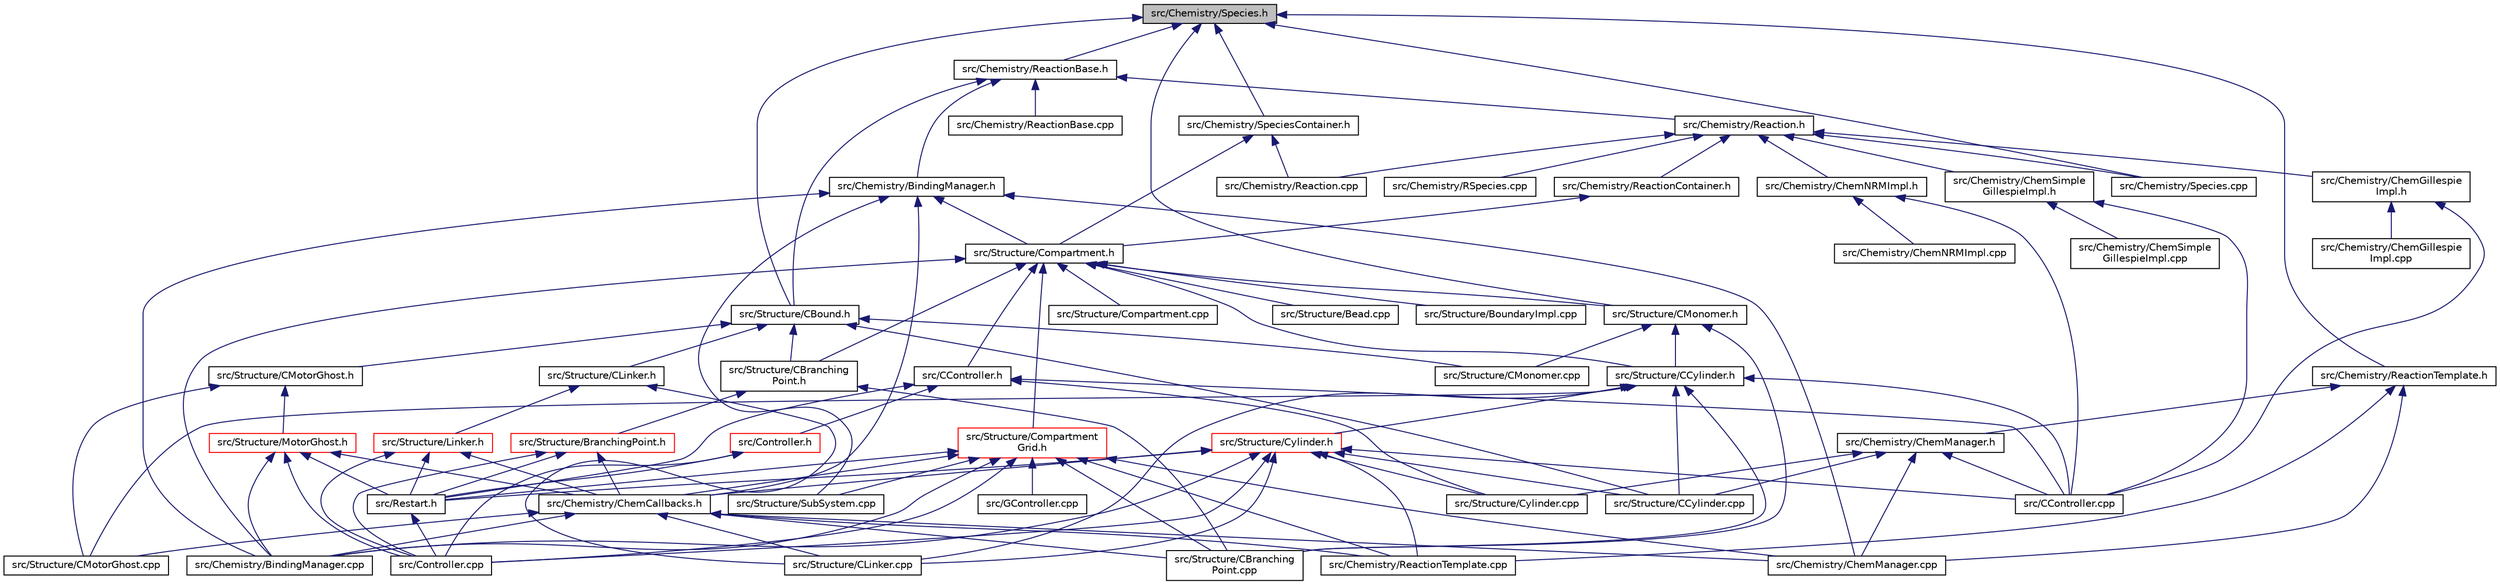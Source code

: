 digraph "src/Chemistry/Species.h"
{
 // INTERACTIVE_SVG=YES
  edge [fontname="Helvetica",fontsize="10",labelfontname="Helvetica",labelfontsize="10"];
  node [fontname="Helvetica",fontsize="10",shape=record];
  Node21 [label="src/Chemistry/Species.h",height=0.2,width=0.4,color="black", fillcolor="grey75", style="filled", fontcolor="black"];
  Node21 -> Node22 [dir="back",color="midnightblue",fontsize="10",style="solid",fontname="Helvetica"];
  Node22 [label="src/Chemistry/ReactionBase.h",height=0.2,width=0.4,color="black", fillcolor="white", style="filled",URL="$ReactionBase_8h.html"];
  Node22 -> Node23 [dir="back",color="midnightblue",fontsize="10",style="solid",fontname="Helvetica"];
  Node23 [label="src/Chemistry/BindingManager.h",height=0.2,width=0.4,color="black", fillcolor="white", style="filled",URL="$BindingManager_8h.html"];
  Node23 -> Node24 [dir="back",color="midnightblue",fontsize="10",style="solid",fontname="Helvetica"];
  Node24 [label="src/Chemistry/BindingManager.cpp",height=0.2,width=0.4,color="black", fillcolor="white", style="filled",URL="$BindingManager_8cpp.html"];
  Node23 -> Node25 [dir="back",color="midnightblue",fontsize="10",style="solid",fontname="Helvetica"];
  Node25 [label="src/Chemistry/ChemCallbacks.h",height=0.2,width=0.4,color="black", fillcolor="white", style="filled",URL="$ChemCallbacks_8h.html"];
  Node25 -> Node24 [dir="back",color="midnightblue",fontsize="10",style="solid",fontname="Helvetica"];
  Node25 -> Node26 [dir="back",color="midnightblue",fontsize="10",style="solid",fontname="Helvetica"];
  Node26 [label="src/Chemistry/ChemManager.cpp",height=0.2,width=0.4,color="black", fillcolor="white", style="filled",URL="$ChemManager_8cpp.html"];
  Node25 -> Node27 [dir="back",color="midnightblue",fontsize="10",style="solid",fontname="Helvetica"];
  Node27 [label="src/Chemistry/ReactionTemplate.cpp",height=0.2,width=0.4,color="black", fillcolor="white", style="filled",URL="$ReactionTemplate_8cpp.html"];
  Node25 -> Node28 [dir="back",color="midnightblue",fontsize="10",style="solid",fontname="Helvetica"];
  Node28 [label="src/Structure/CBranching\lPoint.cpp",height=0.2,width=0.4,color="black", fillcolor="white", style="filled",URL="$CBranchingPoint_8cpp.html"];
  Node25 -> Node29 [dir="back",color="midnightblue",fontsize="10",style="solid",fontname="Helvetica"];
  Node29 [label="src/Structure/CLinker.cpp",height=0.2,width=0.4,color="black", fillcolor="white", style="filled",URL="$CLinker_8cpp.html"];
  Node25 -> Node30 [dir="back",color="midnightblue",fontsize="10",style="solid",fontname="Helvetica"];
  Node30 [label="src/Structure/CMotorGhost.cpp",height=0.2,width=0.4,color="black", fillcolor="white", style="filled",URL="$CMotorGhost_8cpp.html"];
  Node23 -> Node26 [dir="back",color="midnightblue",fontsize="10",style="solid",fontname="Helvetica"];
  Node23 -> Node31 [dir="back",color="midnightblue",fontsize="10",style="solid",fontname="Helvetica"];
  Node31 [label="src/Structure/Compartment.h",height=0.2,width=0.4,color="black", fillcolor="white", style="filled",URL="$Compartment_8h.html"];
  Node31 -> Node32 [dir="back",color="midnightblue",fontsize="10",style="solid",fontname="Helvetica"];
  Node32 [label="src/CController.h",height=0.2,width=0.4,color="black", fillcolor="white", style="filled",URL="$CController_8h.html"];
  Node32 -> Node33 [dir="back",color="midnightblue",fontsize="10",style="solid",fontname="Helvetica"];
  Node33 [label="src/CController.cpp",height=0.2,width=0.4,color="black", fillcolor="white", style="filled",URL="$CController_8cpp.html"];
  Node32 -> Node34 [dir="back",color="midnightblue",fontsize="10",style="solid",fontname="Helvetica"];
  Node34 [label="src/Controller.h",height=0.2,width=0.4,color="red", fillcolor="white", style="filled",URL="$Controller_8h.html"];
  Node34 -> Node35 [dir="back",color="midnightblue",fontsize="10",style="solid",fontname="Helvetica"];
  Node35 [label="src/Controller.cpp",height=0.2,width=0.4,color="black", fillcolor="white", style="filled",URL="$Controller_8cpp.html"];
  Node34 -> Node36 [dir="back",color="midnightblue",fontsize="10",style="solid",fontname="Helvetica"];
  Node36 [label="src/Restart.h",height=0.2,width=0.4,color="black", fillcolor="white", style="filled",URL="$Restart_8h.html"];
  Node36 -> Node35 [dir="back",color="midnightblue",fontsize="10",style="solid",fontname="Helvetica"];
  Node32 -> Node36 [dir="back",color="midnightblue",fontsize="10",style="solid",fontname="Helvetica"];
  Node32 -> Node38 [dir="back",color="midnightblue",fontsize="10",style="solid",fontname="Helvetica"];
  Node38 [label="src/Structure/Cylinder.cpp",height=0.2,width=0.4,color="black", fillcolor="white", style="filled",URL="$Cylinder_8cpp.html"];
  Node31 -> Node24 [dir="back",color="midnightblue",fontsize="10",style="solid",fontname="Helvetica"];
  Node31 -> Node39 [dir="back",color="midnightblue",fontsize="10",style="solid",fontname="Helvetica"];
  Node39 [label="src/Structure/Bead.cpp",height=0.2,width=0.4,color="black", fillcolor="white", style="filled",URL="$Bead_8cpp.html"];
  Node31 -> Node40 [dir="back",color="midnightblue",fontsize="10",style="solid",fontname="Helvetica"];
  Node40 [label="src/Structure/BoundaryImpl.cpp",height=0.2,width=0.4,color="black", fillcolor="white", style="filled",URL="$BoundaryImpl_8cpp.html"];
  Node31 -> Node41 [dir="back",color="midnightblue",fontsize="10",style="solid",fontname="Helvetica"];
  Node41 [label="src/Structure/CBranching\lPoint.h",height=0.2,width=0.4,color="black", fillcolor="white", style="filled",URL="$CBranchingPoint_8h.html"];
  Node41 -> Node42 [dir="back",color="midnightblue",fontsize="10",style="solid",fontname="Helvetica"];
  Node42 [label="src/Structure/BranchingPoint.h",height=0.2,width=0.4,color="red", fillcolor="white", style="filled",URL="$BranchingPoint_8h.html"];
  Node42 -> Node25 [dir="back",color="midnightblue",fontsize="10",style="solid",fontname="Helvetica"];
  Node42 -> Node35 [dir="back",color="midnightblue",fontsize="10",style="solid",fontname="Helvetica"];
  Node42 -> Node36 [dir="back",color="midnightblue",fontsize="10",style="solid",fontname="Helvetica"];
  Node41 -> Node28 [dir="back",color="midnightblue",fontsize="10",style="solid",fontname="Helvetica"];
  Node31 -> Node50 [dir="back",color="midnightblue",fontsize="10",style="solid",fontname="Helvetica"];
  Node50 [label="src/Structure/CMonomer.h",height=0.2,width=0.4,color="black", fillcolor="white", style="filled",URL="$CMonomer_8h.html"];
  Node50 -> Node51 [dir="back",color="midnightblue",fontsize="10",style="solid",fontname="Helvetica"];
  Node51 [label="src/Structure/CCylinder.h",height=0.2,width=0.4,color="black", fillcolor="white", style="filled",URL="$CCylinder_8h.html"];
  Node51 -> Node33 [dir="back",color="midnightblue",fontsize="10",style="solid",fontname="Helvetica"];
  Node51 -> Node52 [dir="back",color="midnightblue",fontsize="10",style="solid",fontname="Helvetica"];
  Node52 [label="src/Structure/Cylinder.h",height=0.2,width=0.4,color="red", fillcolor="white", style="filled",URL="$Cylinder_8h.html"];
  Node52 -> Node33 [dir="back",color="midnightblue",fontsize="10",style="solid",fontname="Helvetica"];
  Node52 -> Node24 [dir="back",color="midnightblue",fontsize="10",style="solid",fontname="Helvetica"];
  Node52 -> Node25 [dir="back",color="midnightblue",fontsize="10",style="solid",fontname="Helvetica"];
  Node52 -> Node27 [dir="back",color="midnightblue",fontsize="10",style="solid",fontname="Helvetica"];
  Node52 -> Node35 [dir="back",color="midnightblue",fontsize="10",style="solid",fontname="Helvetica"];
  Node52 -> Node36 [dir="back",color="midnightblue",fontsize="10",style="solid",fontname="Helvetica"];
  Node52 -> Node63 [dir="back",color="midnightblue",fontsize="10",style="solid",fontname="Helvetica"];
  Node63 [label="src/Structure/CCylinder.cpp",height=0.2,width=0.4,color="black", fillcolor="white", style="filled",URL="$CCylinder_8cpp.html"];
  Node52 -> Node29 [dir="back",color="midnightblue",fontsize="10",style="solid",fontname="Helvetica"];
  Node52 -> Node38 [dir="back",color="midnightblue",fontsize="10",style="solid",fontname="Helvetica"];
  Node51 -> Node28 [dir="back",color="midnightblue",fontsize="10",style="solid",fontname="Helvetica"];
  Node51 -> Node63 [dir="back",color="midnightblue",fontsize="10",style="solid",fontname="Helvetica"];
  Node51 -> Node29 [dir="back",color="midnightblue",fontsize="10",style="solid",fontname="Helvetica"];
  Node51 -> Node30 [dir="back",color="midnightblue",fontsize="10",style="solid",fontname="Helvetica"];
  Node50 -> Node28 [dir="back",color="midnightblue",fontsize="10",style="solid",fontname="Helvetica"];
  Node50 -> Node69 [dir="back",color="midnightblue",fontsize="10",style="solid",fontname="Helvetica"];
  Node69 [label="src/Structure/CMonomer.cpp",height=0.2,width=0.4,color="black", fillcolor="white", style="filled",URL="$CMonomer_8cpp.html"];
  Node31 -> Node51 [dir="back",color="midnightblue",fontsize="10",style="solid",fontname="Helvetica"];
  Node31 -> Node70 [dir="back",color="midnightblue",fontsize="10",style="solid",fontname="Helvetica"];
  Node70 [label="src/Structure/Compartment\lGrid.h",height=0.2,width=0.4,color="red", fillcolor="white", style="filled",URL="$CompartmentGrid_8h.html"];
  Node70 -> Node24 [dir="back",color="midnightblue",fontsize="10",style="solid",fontname="Helvetica"];
  Node70 -> Node25 [dir="back",color="midnightblue",fontsize="10",style="solid",fontname="Helvetica"];
  Node70 -> Node26 [dir="back",color="midnightblue",fontsize="10",style="solid",fontname="Helvetica"];
  Node70 -> Node27 [dir="back",color="midnightblue",fontsize="10",style="solid",fontname="Helvetica"];
  Node70 -> Node35 [dir="back",color="midnightblue",fontsize="10",style="solid",fontname="Helvetica"];
  Node70 -> Node36 [dir="back",color="midnightblue",fontsize="10",style="solid",fontname="Helvetica"];
  Node70 -> Node71 [dir="back",color="midnightblue",fontsize="10",style="solid",fontname="Helvetica"];
  Node71 [label="src/GController.cpp",height=0.2,width=0.4,color="black", fillcolor="white", style="filled",URL="$GController_8cpp.html"];
  Node70 -> Node28 [dir="back",color="midnightblue",fontsize="10",style="solid",fontname="Helvetica"];
  Node70 -> Node73 [dir="back",color="midnightblue",fontsize="10",style="solid",fontname="Helvetica"];
  Node73 [label="src/Structure/SubSystem.cpp",height=0.2,width=0.4,color="black", fillcolor="white", style="filled",URL="$SubSystem_8cpp.html"];
  Node31 -> Node74 [dir="back",color="midnightblue",fontsize="10",style="solid",fontname="Helvetica"];
  Node74 [label="src/Structure/Compartment.cpp",height=0.2,width=0.4,color="black", fillcolor="white", style="filled",URL="$Compartment_8cpp.html"];
  Node23 -> Node73 [dir="back",color="midnightblue",fontsize="10",style="solid",fontname="Helvetica"];
  Node22 -> Node75 [dir="back",color="midnightblue",fontsize="10",style="solid",fontname="Helvetica"];
  Node75 [label="src/Chemistry/Reaction.h",height=0.2,width=0.4,color="black", fillcolor="white", style="filled",URL="$Reaction_8h.html"];
  Node75 -> Node76 [dir="back",color="midnightblue",fontsize="10",style="solid",fontname="Helvetica"];
  Node76 [label="src/Chemistry/ChemGillespie\lImpl.h",height=0.2,width=0.4,color="black", fillcolor="white", style="filled",URL="$ChemGillespieImpl_8h.html"];
  Node76 -> Node33 [dir="back",color="midnightblue",fontsize="10",style="solid",fontname="Helvetica"];
  Node76 -> Node77 [dir="back",color="midnightblue",fontsize="10",style="solid",fontname="Helvetica"];
  Node77 [label="src/Chemistry/ChemGillespie\lImpl.cpp",height=0.2,width=0.4,color="black", fillcolor="white", style="filled",URL="$ChemGillespieImpl_8cpp.html"];
  Node75 -> Node78 [dir="back",color="midnightblue",fontsize="10",style="solid",fontname="Helvetica"];
  Node78 [label="src/Chemistry/ChemNRMImpl.h",height=0.2,width=0.4,color="black", fillcolor="white", style="filled",URL="$ChemNRMImpl_8h.html"];
  Node78 -> Node33 [dir="back",color="midnightblue",fontsize="10",style="solid",fontname="Helvetica"];
  Node78 -> Node79 [dir="back",color="midnightblue",fontsize="10",style="solid",fontname="Helvetica"];
  Node79 [label="src/Chemistry/ChemNRMImpl.cpp",height=0.2,width=0.4,color="black", fillcolor="white", style="filled",URL="$ChemNRMImpl_8cpp.html"];
  Node75 -> Node80 [dir="back",color="midnightblue",fontsize="10",style="solid",fontname="Helvetica"];
  Node80 [label="src/Chemistry/ChemSimple\lGillespieImpl.h",height=0.2,width=0.4,color="black", fillcolor="white", style="filled",URL="$ChemSimpleGillespieImpl_8h.html"];
  Node80 -> Node33 [dir="back",color="midnightblue",fontsize="10",style="solid",fontname="Helvetica"];
  Node80 -> Node81 [dir="back",color="midnightblue",fontsize="10",style="solid",fontname="Helvetica"];
  Node81 [label="src/Chemistry/ChemSimple\lGillespieImpl.cpp",height=0.2,width=0.4,color="black", fillcolor="white", style="filled",URL="$ChemSimpleGillespieImpl_8cpp.html"];
  Node75 -> Node82 [dir="back",color="midnightblue",fontsize="10",style="solid",fontname="Helvetica"];
  Node82 [label="src/Chemistry/Reaction.cpp",height=0.2,width=0.4,color="black", fillcolor="white", style="filled",URL="$Reaction_8cpp.html"];
  Node75 -> Node83 [dir="back",color="midnightblue",fontsize="10",style="solid",fontname="Helvetica"];
  Node83 [label="src/Chemistry/ReactionContainer.h",height=0.2,width=0.4,color="black", fillcolor="white", style="filled",URL="$ReactionContainer_8h.html"];
  Node83 -> Node31 [dir="back",color="midnightblue",fontsize="10",style="solid",fontname="Helvetica"];
  Node75 -> Node84 [dir="back",color="midnightblue",fontsize="10",style="solid",fontname="Helvetica"];
  Node84 [label="src/Chemistry/RSpecies.cpp",height=0.2,width=0.4,color="black", fillcolor="white", style="filled",URL="$RSpecies_8cpp.html"];
  Node75 -> Node85 [dir="back",color="midnightblue",fontsize="10",style="solid",fontname="Helvetica"];
  Node85 [label="src/Chemistry/Species.cpp",height=0.2,width=0.4,color="black", fillcolor="white", style="filled",URL="$Species_8cpp.html"];
  Node22 -> Node86 [dir="back",color="midnightblue",fontsize="10",style="solid",fontname="Helvetica"];
  Node86 [label="src/Chemistry/ReactionBase.cpp",height=0.2,width=0.4,color="black", fillcolor="white", style="filled",URL="$ReactionBase_8cpp.html"];
  Node22 -> Node87 [dir="back",color="midnightblue",fontsize="10",style="solid",fontname="Helvetica"];
  Node87 [label="src/Structure/CBound.h",height=0.2,width=0.4,color="black", fillcolor="white", style="filled",URL="$CBound_8h.html"];
  Node87 -> Node41 [dir="back",color="midnightblue",fontsize="10",style="solid",fontname="Helvetica"];
  Node87 -> Node63 [dir="back",color="midnightblue",fontsize="10",style="solid",fontname="Helvetica"];
  Node87 -> Node88 [dir="back",color="midnightblue",fontsize="10",style="solid",fontname="Helvetica"];
  Node88 [label="src/Structure/CLinker.h",height=0.2,width=0.4,color="black", fillcolor="white", style="filled",URL="$CLinker_8h.html"];
  Node88 -> Node29 [dir="back",color="midnightblue",fontsize="10",style="solid",fontname="Helvetica"];
  Node88 -> Node89 [dir="back",color="midnightblue",fontsize="10",style="solid",fontname="Helvetica"];
  Node89 [label="src/Structure/Linker.h",height=0.2,width=0.4,color="red", fillcolor="white", style="filled",URL="$Linker_8h.html"];
  Node89 -> Node25 [dir="back",color="midnightblue",fontsize="10",style="solid",fontname="Helvetica"];
  Node89 -> Node35 [dir="back",color="midnightblue",fontsize="10",style="solid",fontname="Helvetica"];
  Node89 -> Node36 [dir="back",color="midnightblue",fontsize="10",style="solid",fontname="Helvetica"];
  Node87 -> Node69 [dir="back",color="midnightblue",fontsize="10",style="solid",fontname="Helvetica"];
  Node87 -> Node91 [dir="back",color="midnightblue",fontsize="10",style="solid",fontname="Helvetica"];
  Node91 [label="src/Structure/CMotorGhost.h",height=0.2,width=0.4,color="black", fillcolor="white", style="filled",URL="$CMotorGhost_8h.html"];
  Node91 -> Node30 [dir="back",color="midnightblue",fontsize="10",style="solid",fontname="Helvetica"];
  Node91 -> Node92 [dir="back",color="midnightblue",fontsize="10",style="solid",fontname="Helvetica"];
  Node92 [label="src/Structure/MotorGhost.h",height=0.2,width=0.4,color="red", fillcolor="white", style="filled",URL="$MotorGhost_8h.html"];
  Node92 -> Node24 [dir="back",color="midnightblue",fontsize="10",style="solid",fontname="Helvetica"];
  Node92 -> Node25 [dir="back",color="midnightblue",fontsize="10",style="solid",fontname="Helvetica"];
  Node92 -> Node35 [dir="back",color="midnightblue",fontsize="10",style="solid",fontname="Helvetica"];
  Node92 -> Node36 [dir="back",color="midnightblue",fontsize="10",style="solid",fontname="Helvetica"];
  Node21 -> Node94 [dir="back",color="midnightblue",fontsize="10",style="solid",fontname="Helvetica"];
  Node94 [label="src/Chemistry/ReactionTemplate.h",height=0.2,width=0.4,color="black", fillcolor="white", style="filled",URL="$ReactionTemplate_8h.html"];
  Node94 -> Node95 [dir="back",color="midnightblue",fontsize="10",style="solid",fontname="Helvetica"];
  Node95 [label="src/Chemistry/ChemManager.h",height=0.2,width=0.4,color="black", fillcolor="white", style="filled",URL="$ChemManager_8h.html"];
  Node95 -> Node33 [dir="back",color="midnightblue",fontsize="10",style="solid",fontname="Helvetica"];
  Node95 -> Node26 [dir="back",color="midnightblue",fontsize="10",style="solid",fontname="Helvetica"];
  Node95 -> Node63 [dir="back",color="midnightblue",fontsize="10",style="solid",fontname="Helvetica"];
  Node95 -> Node38 [dir="back",color="midnightblue",fontsize="10",style="solid",fontname="Helvetica"];
  Node94 -> Node26 [dir="back",color="midnightblue",fontsize="10",style="solid",fontname="Helvetica"];
  Node94 -> Node27 [dir="back",color="midnightblue",fontsize="10",style="solid",fontname="Helvetica"];
  Node21 -> Node96 [dir="back",color="midnightblue",fontsize="10",style="solid",fontname="Helvetica"];
  Node96 [label="src/Chemistry/SpeciesContainer.h",height=0.2,width=0.4,color="black", fillcolor="white", style="filled",URL="$SpeciesContainer_8h.html"];
  Node96 -> Node82 [dir="back",color="midnightblue",fontsize="10",style="solid",fontname="Helvetica"];
  Node96 -> Node31 [dir="back",color="midnightblue",fontsize="10",style="solid",fontname="Helvetica"];
  Node21 -> Node85 [dir="back",color="midnightblue",fontsize="10",style="solid",fontname="Helvetica"];
  Node21 -> Node87 [dir="back",color="midnightblue",fontsize="10",style="solid",fontname="Helvetica"];
  Node21 -> Node50 [dir="back",color="midnightblue",fontsize="10",style="solid",fontname="Helvetica"];
}
